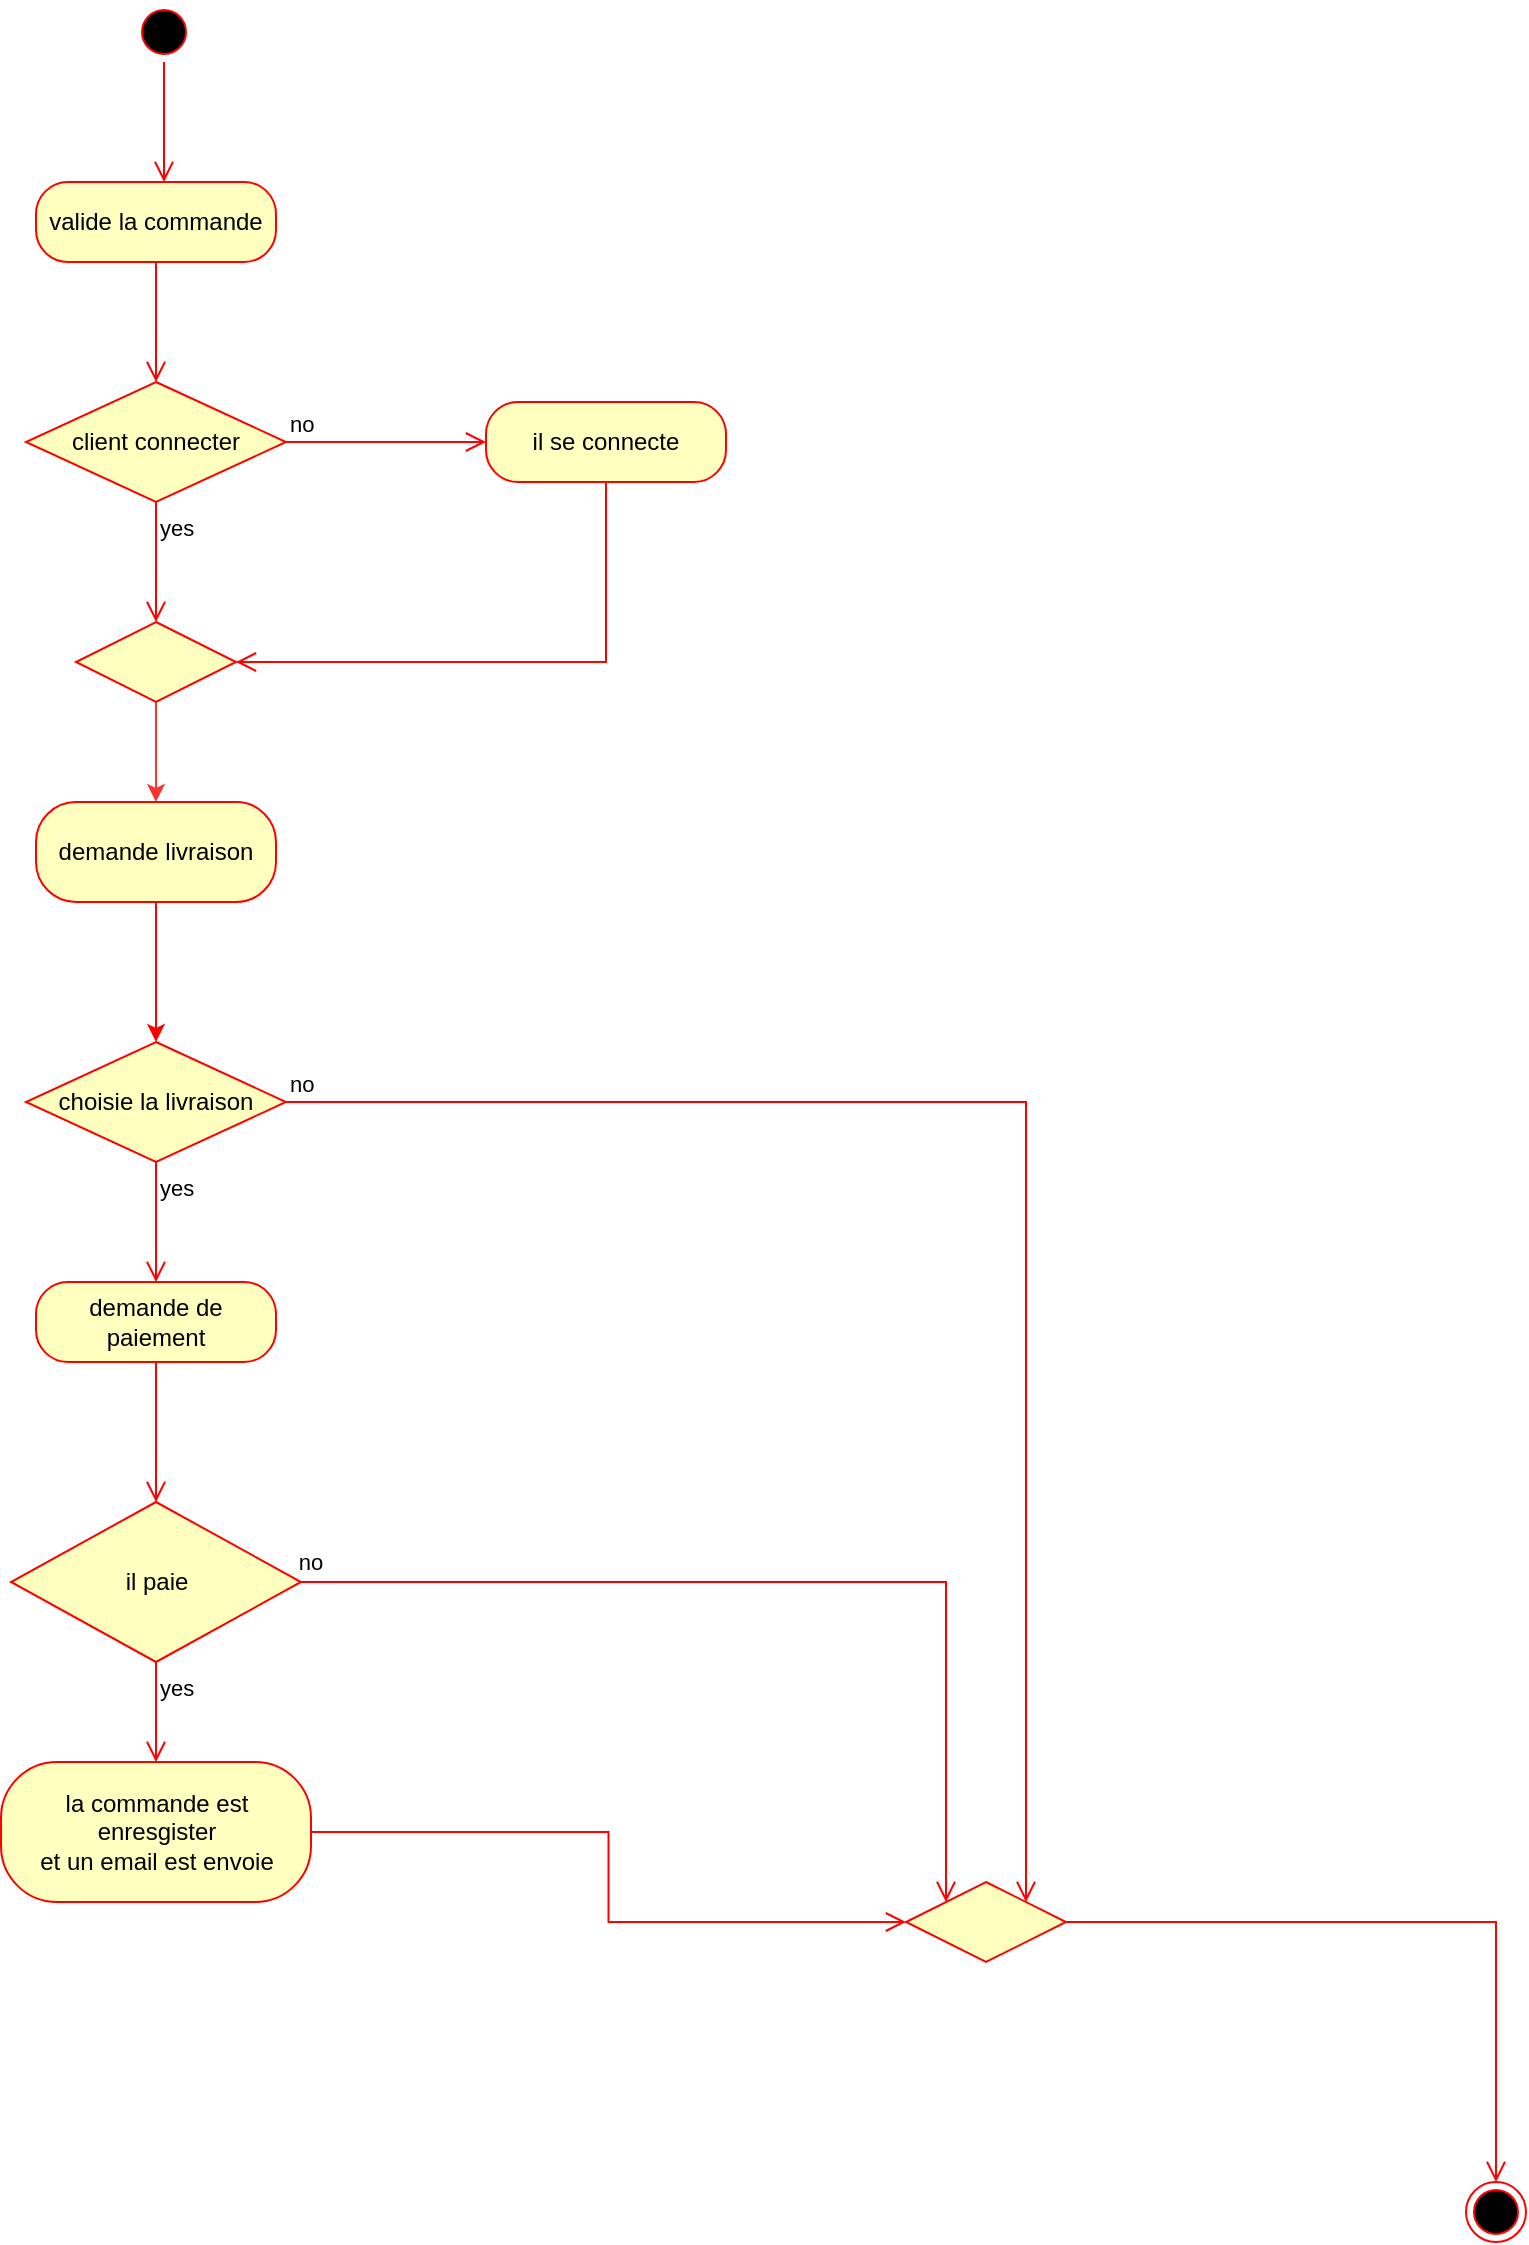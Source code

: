 <mxfile version="22.0.3" type="device">
  <diagram name="Page-1" id="e7e014a7-5840-1c2e-5031-d8a46d1fe8dd">
    <mxGraphModel dx="1364" dy="843" grid="1" gridSize="10" guides="1" tooltips="1" connect="1" arrows="1" fold="1" page="1" pageScale="1" pageWidth="827" pageHeight="1169" background="none" math="0" shadow="0">
      <root>
        <mxCell id="0" />
        <mxCell id="1" parent="0" />
        <mxCell id="CzvmDxrg0_R8b5X8fbQY-5" value="" style="ellipse;html=1;shape=startState;fillColor=#000000;strokeColor=#ff0000;" parent="1" vertex="1">
          <mxGeometry x="94" y="10" width="30" height="30" as="geometry" />
        </mxCell>
        <mxCell id="CzvmDxrg0_R8b5X8fbQY-6" value="" style="edgeStyle=orthogonalEdgeStyle;html=1;verticalAlign=bottom;endArrow=open;endSize=8;strokeColor=#ff0000;rounded=0;" parent="1" source="CzvmDxrg0_R8b5X8fbQY-5" edge="1">
          <mxGeometry relative="1" as="geometry">
            <mxPoint x="109" y="100" as="targetPoint" />
          </mxGeometry>
        </mxCell>
        <mxCell id="CzvmDxrg0_R8b5X8fbQY-7" value="valide la commande" style="rounded=1;whiteSpace=wrap;html=1;arcSize=40;fontColor=#000000;fillColor=#ffffc0;strokeColor=#ff0000;" parent="1" vertex="1">
          <mxGeometry x="45" y="100" width="120" height="40" as="geometry" />
        </mxCell>
        <mxCell id="CzvmDxrg0_R8b5X8fbQY-8" value="" style="edgeStyle=orthogonalEdgeStyle;html=1;verticalAlign=bottom;endArrow=open;endSize=8;strokeColor=#ff0000;rounded=0;" parent="1" source="CzvmDxrg0_R8b5X8fbQY-7" edge="1">
          <mxGeometry relative="1" as="geometry">
            <mxPoint x="105" y="200" as="targetPoint" />
          </mxGeometry>
        </mxCell>
        <mxCell id="CzvmDxrg0_R8b5X8fbQY-9" value="client connecter" style="rhombus;whiteSpace=wrap;html=1;fontColor=#000000;fillColor=#ffffc0;strokeColor=#ff0000;" parent="1" vertex="1">
          <mxGeometry x="40" y="200" width="130" height="60" as="geometry" />
        </mxCell>
        <mxCell id="CzvmDxrg0_R8b5X8fbQY-10" value="no" style="html=1;align=left;verticalAlign=bottom;endArrow=open;endSize=8;strokeColor=#ff0000;rounded=0;entryX=0;entryY=0.5;entryDx=0;entryDy=0;" parent="1" source="CzvmDxrg0_R8b5X8fbQY-9" target="CzvmDxrg0_R8b5X8fbQY-14" edge="1">
          <mxGeometry x="-1" relative="1" as="geometry">
            <mxPoint x="245" y="220" as="targetPoint" />
          </mxGeometry>
        </mxCell>
        <mxCell id="CzvmDxrg0_R8b5X8fbQY-11" value="yes" style="edgeStyle=orthogonalEdgeStyle;html=1;align=left;verticalAlign=top;endArrow=open;endSize=8;strokeColor=#ff0000;rounded=0;entryX=0.5;entryY=0;entryDx=0;entryDy=0;" parent="1" source="CzvmDxrg0_R8b5X8fbQY-9" target="CzvmDxrg0_R8b5X8fbQY-16" edge="1">
          <mxGeometry x="-1" relative="1" as="geometry">
            <mxPoint x="105" y="300" as="targetPoint" />
          </mxGeometry>
        </mxCell>
        <mxCell id="CzvmDxrg0_R8b5X8fbQY-14" value="il se connecte" style="rounded=1;whiteSpace=wrap;html=1;arcSize=40;fontColor=#000000;fillColor=#ffffc0;strokeColor=#ff0000;" parent="1" vertex="1">
          <mxGeometry x="270" y="210" width="120" height="40" as="geometry" />
        </mxCell>
        <mxCell id="CzvmDxrg0_R8b5X8fbQY-15" value="" style="edgeStyle=orthogonalEdgeStyle;html=1;verticalAlign=bottom;endArrow=open;endSize=8;strokeColor=#ff0000;rounded=0;entryX=1;entryY=0.5;entryDx=0;entryDy=0;exitX=0.5;exitY=1;exitDx=0;exitDy=0;" parent="1" source="CzvmDxrg0_R8b5X8fbQY-14" target="CzvmDxrg0_R8b5X8fbQY-16" edge="1">
          <mxGeometry relative="1" as="geometry">
            <mxPoint x="300" y="290" as="targetPoint" />
          </mxGeometry>
        </mxCell>
        <mxCell id="CzvmDxrg0_R8b5X8fbQY-19" style="edgeStyle=orthogonalEdgeStyle;rounded=0;orthogonalLoop=1;jettySize=auto;html=1;strokeColor=#FF3333;" parent="1" source="CzvmDxrg0_R8b5X8fbQY-16" target="CzvmDxrg0_R8b5X8fbQY-20" edge="1">
          <mxGeometry relative="1" as="geometry">
            <mxPoint x="105" y="390" as="targetPoint" />
          </mxGeometry>
        </mxCell>
        <mxCell id="CzvmDxrg0_R8b5X8fbQY-16" value="" style="rhombus;whiteSpace=wrap;html=1;fontColor=#000000;fillColor=#ffffc0;strokeColor=#ff0000;" parent="1" vertex="1">
          <mxGeometry x="65" y="320" width="80" height="40" as="geometry" />
        </mxCell>
        <mxCell id="CzvmDxrg0_R8b5X8fbQY-26" style="edgeStyle=orthogonalEdgeStyle;rounded=0;orthogonalLoop=1;jettySize=auto;html=1;entryX=0.5;entryY=0;entryDx=0;entryDy=0;fillColor=#a20025;strokeColor=#FF0000;" parent="1" source="CzvmDxrg0_R8b5X8fbQY-20" target="CzvmDxrg0_R8b5X8fbQY-23" edge="1">
          <mxGeometry relative="1" as="geometry" />
        </mxCell>
        <mxCell id="CzvmDxrg0_R8b5X8fbQY-20" value="demande livraison" style="rounded=1;whiteSpace=wrap;html=1;arcSize=40;fontColor=#000000;fillColor=#ffffc0;strokeColor=#ff0000;" parent="1" vertex="1">
          <mxGeometry x="45" y="410" width="120" height="50" as="geometry" />
        </mxCell>
        <mxCell id="CzvmDxrg0_R8b5X8fbQY-21" value="" style="ellipse;html=1;shape=endState;fillColor=#000000;strokeColor=#ff0000;" parent="1" vertex="1">
          <mxGeometry x="760" y="1100" width="30" height="30" as="geometry" />
        </mxCell>
        <mxCell id="CzvmDxrg0_R8b5X8fbQY-23" value="choisie la livraison" style="rhombus;whiteSpace=wrap;html=1;fontColor=#000000;fillColor=#ffffc0;strokeColor=#ff0000;" parent="1" vertex="1">
          <mxGeometry x="40" y="530" width="130" height="60" as="geometry" />
        </mxCell>
        <mxCell id="CzvmDxrg0_R8b5X8fbQY-24" value="no" style="edgeStyle=orthogonalEdgeStyle;html=1;align=left;verticalAlign=bottom;endArrow=open;endSize=8;strokeColor=#ff0000;rounded=0;entryX=1;entryY=0;entryDx=0;entryDy=0;" parent="1" source="CzvmDxrg0_R8b5X8fbQY-23" target="g3R5W9RJ-GK7STqo9vaJ-4" edge="1">
          <mxGeometry x="-1" relative="1" as="geometry">
            <mxPoint x="245" y="570" as="targetPoint" />
          </mxGeometry>
        </mxCell>
        <mxCell id="CzvmDxrg0_R8b5X8fbQY-25" value="yes" style="edgeStyle=orthogonalEdgeStyle;html=1;align=left;verticalAlign=top;endArrow=open;endSize=8;strokeColor=#ff0000;rounded=0;" parent="1" source="CzvmDxrg0_R8b5X8fbQY-23" edge="1">
          <mxGeometry x="-1" relative="1" as="geometry">
            <mxPoint x="105" y="650" as="targetPoint" />
          </mxGeometry>
        </mxCell>
        <mxCell id="NJbZ_Pix4mLzeZZxrcTe-1" value="demande de paiement" style="rounded=1;whiteSpace=wrap;html=1;arcSize=40;fontColor=#000000;fillColor=#ffffc0;strokeColor=#ff0000;" parent="1" vertex="1">
          <mxGeometry x="45" y="650" width="120" height="40" as="geometry" />
        </mxCell>
        <mxCell id="NJbZ_Pix4mLzeZZxrcTe-2" value="" style="edgeStyle=orthogonalEdgeStyle;html=1;verticalAlign=bottom;endArrow=open;endSize=8;strokeColor=#ff0000;rounded=0;entryX=0.5;entryY=0;entryDx=0;entryDy=0;" parent="1" source="NJbZ_Pix4mLzeZZxrcTe-1" target="NJbZ_Pix4mLzeZZxrcTe-3" edge="1">
          <mxGeometry relative="1" as="geometry">
            <mxPoint x="105" y="750" as="targetPoint" />
          </mxGeometry>
        </mxCell>
        <mxCell id="NJbZ_Pix4mLzeZZxrcTe-3" value="il paie" style="rhombus;whiteSpace=wrap;html=1;fontColor=#000000;fillColor=#ffffc0;strokeColor=#ff0000;" parent="1" vertex="1">
          <mxGeometry x="32.5" y="760" width="145" height="80" as="geometry" />
        </mxCell>
        <mxCell id="NJbZ_Pix4mLzeZZxrcTe-4" value="" style="edgeStyle=orthogonalEdgeStyle;html=1;align=left;verticalAlign=bottom;endArrow=open;endSize=8;strokeColor=#ff0000;rounded=0;entryX=0;entryY=0;entryDx=0;entryDy=0;" parent="1" source="NJbZ_Pix4mLzeZZxrcTe-3" target="g3R5W9RJ-GK7STqo9vaJ-4" edge="1">
          <mxGeometry x="-1" relative="1" as="geometry">
            <mxPoint x="210" y="760" as="targetPoint" />
          </mxGeometry>
        </mxCell>
        <mxCell id="g3R5W9RJ-GK7STqo9vaJ-9" value="no" style="edgeLabel;html=1;align=center;verticalAlign=middle;resizable=0;points=[];" vertex="1" connectable="0" parent="NJbZ_Pix4mLzeZZxrcTe-4">
          <mxGeometry x="-0.583" y="-3" relative="1" as="geometry">
            <mxPoint x="-96" y="-13" as="offset" />
          </mxGeometry>
        </mxCell>
        <mxCell id="NJbZ_Pix4mLzeZZxrcTe-5" value="yes" style="html=1;align=left;verticalAlign=top;endArrow=open;endSize=8;strokeColor=#ff0000;rounded=0;exitX=0.5;exitY=1;exitDx=0;exitDy=0;" parent="1" source="NJbZ_Pix4mLzeZZxrcTe-3" edge="1">
          <mxGeometry x="-1" relative="1" as="geometry">
            <mxPoint x="105" y="890" as="targetPoint" />
          </mxGeometry>
        </mxCell>
        <mxCell id="NJbZ_Pix4mLzeZZxrcTe-7" value="la commande est enresgister&lt;br&gt;et un email est envoie" style="rounded=1;whiteSpace=wrap;html=1;arcSize=40;fontColor=#000000;fillColor=#ffffc0;strokeColor=#ff0000;" parent="1" vertex="1">
          <mxGeometry x="27.5" y="890" width="155" height="70" as="geometry" />
        </mxCell>
        <mxCell id="NJbZ_Pix4mLzeZZxrcTe-8" value="" style="edgeStyle=orthogonalEdgeStyle;html=1;verticalAlign=bottom;endArrow=open;endSize=8;strokeColor=#ff0000;rounded=0;entryX=0;entryY=0.5;entryDx=0;entryDy=0;" parent="1" source="NJbZ_Pix4mLzeZZxrcTe-7" target="g3R5W9RJ-GK7STqo9vaJ-4" edge="1">
          <mxGeometry relative="1" as="geometry">
            <mxPoint x="105" y="990" as="targetPoint" />
          </mxGeometry>
        </mxCell>
        <mxCell id="g3R5W9RJ-GK7STqo9vaJ-4" value="" style="rhombus;whiteSpace=wrap;html=1;fontColor=#000000;fillColor=#ffffc0;strokeColor=#ff0000;" vertex="1" parent="1">
          <mxGeometry x="480" y="950" width="80" height="40" as="geometry" />
        </mxCell>
        <mxCell id="g3R5W9RJ-GK7STqo9vaJ-6" value="" style="edgeStyle=orthogonalEdgeStyle;html=1;align=left;verticalAlign=top;endArrow=open;endSize=8;strokeColor=#ff0000;rounded=0;entryX=0.5;entryY=0;entryDx=0;entryDy=0;" edge="1" source="g3R5W9RJ-GK7STqo9vaJ-4" parent="1" target="CzvmDxrg0_R8b5X8fbQY-21">
          <mxGeometry x="0.664" y="10" relative="1" as="geometry">
            <mxPoint x="520" y="1050" as="targetPoint" />
            <mxPoint as="offset" />
          </mxGeometry>
        </mxCell>
      </root>
    </mxGraphModel>
  </diagram>
</mxfile>
